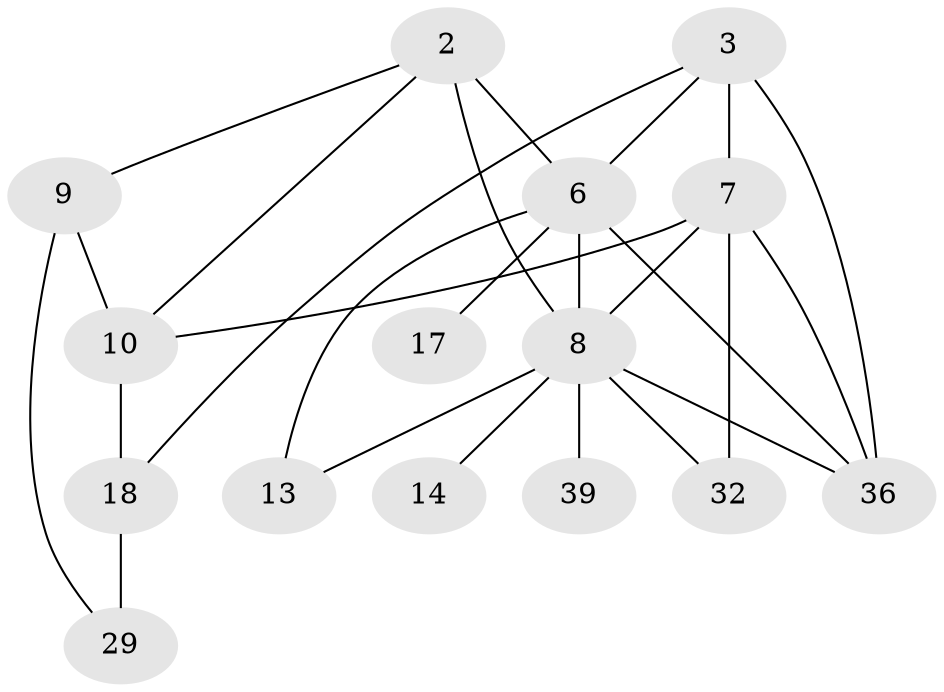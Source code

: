 // original degree distribution, {2: 0.3310344827586207, 1: 0.2, 0: 0.18620689655172415, 3: 0.1724137931034483, 7: 0.006896551724137931, 5: 0.020689655172413793, 4: 0.07586206896551724, 6: 0.006896551724137931}
// Generated by graph-tools (version 1.1) at 2025/48/03/04/25 22:48:32]
// undirected, 15 vertices, 25 edges
graph export_dot {
  node [color=gray90,style=filled];
  2;
  3;
  6;
  7;
  8;
  9;
  10;
  13;
  14;
  17;
  18;
  29;
  32;
  36;
  39;
  2 -- 6 [weight=3.0];
  2 -- 8 [weight=1.0];
  2 -- 9 [weight=1.0];
  2 -- 10 [weight=1.0];
  3 -- 6 [weight=2.0];
  3 -- 7 [weight=1.0];
  3 -- 18 [weight=1.0];
  3 -- 36 [weight=3.0];
  6 -- 8 [weight=6.0];
  6 -- 13 [weight=3.0];
  6 -- 17 [weight=1.0];
  6 -- 36 [weight=2.0];
  7 -- 8 [weight=1.0];
  7 -- 10 [weight=1.0];
  7 -- 32 [weight=1.0];
  7 -- 36 [weight=1.0];
  8 -- 13 [weight=1.0];
  8 -- 14 [weight=1.0];
  8 -- 32 [weight=1.0];
  8 -- 36 [weight=3.0];
  8 -- 39 [weight=1.0];
  9 -- 10 [weight=1.0];
  9 -- 29 [weight=1.0];
  10 -- 18 [weight=1.0];
  18 -- 29 [weight=2.0];
}
